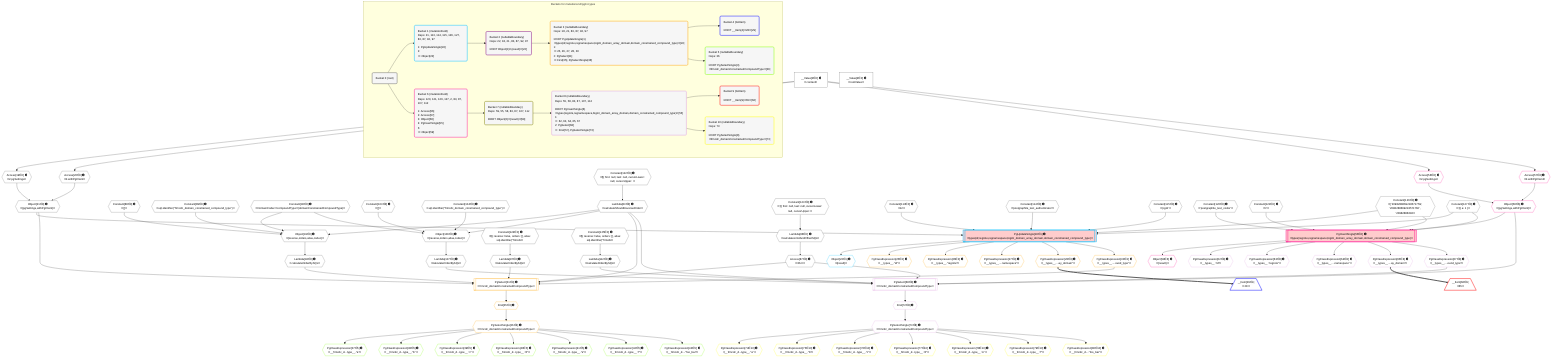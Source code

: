 %%{init: {'themeVariables': { 'fontSize': '12px'}}}%%
graph TD
    classDef path fill:#eee,stroke:#000,color:#000
    classDef plan fill:#fff,stroke-width:1px,color:#000
    classDef itemplan fill:#fff,stroke-width:2px,color:#000
    classDef unbatchedplan fill:#dff,stroke-width:1px,color:#000
    classDef sideeffectplan fill:#fcc,stroke-width:2px,color:#000
    classDef bucket fill:#f6f6f6,color:#000,stroke-width:2px,text-align:left


    %% plan dependencies
    Object91{{"Object[91∈0] ➊<br />ᐸ{reverse,orders,alias,codec}ᐳ"}}:::plan
    Lambda83{{"Lambda[83∈0] ➊<br />ᐸcalculateShouldReverseOrderᐳ"}}:::plan
    Constant88{{"Constant[88∈0] ➊<br />ᐸ[]ᐳ"}}:::plan
    Constant89{{"Constant[89∈0] ➊<br />ᐸsql.identifier(”frmcdc_domain_constrained_compound_type”)ᐳ"}}:::plan
    Constant90{{"Constant[90∈0] ➊<br />ᐸDomainCodecᐸcompoundTypeᐳ(domainConstrainedCompoundType)ᐳ"}}:::plan
    Lambda83 & Constant88 & Constant89 & Constant90 --> Object91
    Object106{{"Object[106∈0] ➊<br />ᐸ{reverse,orders,alias,codec}ᐳ"}}:::plan
    Constant103{{"Constant[103∈0] ➊<br />ᐸ[]ᐳ"}}:::plan
    Constant104{{"Constant[104∈0] ➊<br />ᐸsql.identifier(”frmcdc_domain_constrained_compound_type”)ᐳ"}}:::plan
    Lambda83 & Constant103 & Constant104 & Constant90 --> Object106
    Object21{{"Object[21∈0] ➊<br />ᐸ{pgSettings,withPgClient}ᐳ"}}:::plan
    Access19{{"Access[19∈0] ➊<br />ᐸ2.pgSettingsᐳ"}}:::plan
    Access20{{"Access[20∈0] ➊<br />ᐸ2.withPgClientᐳ"}}:::plan
    Access19 & Access20 --> Object21
    __Value2["__Value[2∈0] ➊<br />ᐸcontextᐳ"]:::plan
    __Value2 --> Access19
    __Value2 --> Access20
    Constant122{{"Constant[122∈0] ➊<br />ᐸ§{ first: null, last: null, cursorLower: null, cursorUpper: ᐳ"}}:::plan
    Constant122 --> Lambda83
    Lambda86{{"Lambda[86∈0] ➊<br />ᐸcalculateLimitAndOffsetSQLᐳ"}}:::plan
    Constant123{{"Constant[123∈0] ➊<br />ᐸ§{ first: null, last: null, cursorLower: null, cursorUpper: ᐳ"}}:::plan
    Constant123 --> Lambda86
    Access87{{"Access[87∈0] ➊<br />ᐸ86.0ᐳ"}}:::plan
    Lambda86 --> Access87
    Lambda92{{"Lambda[92∈0] ➊<br />ᐸcalculateOrderBySQLᐳ"}}:::plan
    Object91 --> Lambda92
    Lambda97{{"Lambda[97∈0] ➊<br />ᐸcalculateOrderBySQLᐳ"}}:::plan
    Constant124{{"Constant[124∈0] ➊<br />ᐸ§{ reverse: false, orders: [], alias: sql.identifier(”frmcdcᐳ"}}:::plan
    Constant124 --> Lambda97
    Lambda107{{"Lambda[107∈0] ➊<br />ᐸcalculateOrderBySQLᐳ"}}:::plan
    Object106 --> Lambda107
    Lambda112{{"Lambda[112∈0] ➊<br />ᐸcalculateOrderBySQLᐳ"}}:::plan
    Constant125{{"Constant[125∈0] ➊<br />ᐸ§{ reverse: false, orders: [], alias: sql.identifier(”frmcdcᐳ"}}:::plan
    Constant125 --> Lambda112
    __Value4["__Value[4∈0] ➊<br />ᐸrootValueᐳ"]:::plan
    Constant113{{"Constant[113∈0] ➊<br />ᐸ12ᐳ"}}:::plan
    Constant114{{"Constant[114∈0] ➊<br />ᐸ'postgraphile_test_authenticator'ᐳ"}}:::plan
    Constant115{{"Constant[115∈0] ➊<br />ᐸ'pg11'ᐳ"}}:::plan
    Constant120{{"Constant[120∈0] ➊<br />ᐸ'postgraphile_test_visitor'ᐳ"}}:::plan
    Constant121{{"Constant[121∈0] ➊<br />ᐸ'c'ᐳ"}}:::plan
    Constant126{{"Constant[126∈0] ➊<br />ᐸ[ '2098288669218571759', '2098288669218571760', '20982886692ᐳ"}}:::plan
    Constant127{{"Constant[127∈0] ➊<br />ᐸ§{ a: 1 }ᐳ"}}:::plan
    PgUpdateSingle18[["PgUpdateSingle[18∈1] ➊<br />ᐸtypes(id;regrole,regnamespace,bigint_domain_array_domain,domain_constrained_compound_type)ᐳ"]]:::sideeffectplan
    Object21 & Constant113 & Constant114 & Constant115 & Constant126 & Constant127 --> PgUpdateSingle18
    Object22{{"Object[22∈1] ➊<br />ᐸ{result}ᐳ"}}:::plan
    PgUpdateSingle18 --> Object22
    PgSelect31[["PgSelect[31∈3] ➊<br />ᐸfrmcdc_domainConstrainedCompoundTypeᐳ"]]:::plan
    PgClassExpression30{{"PgClassExpression[30∈3] ➊<br />ᐸ__types__....ound_type”ᐳ"}}:::plan
    Object21 & PgClassExpression30 & Lambda83 & Access87 & Lambda92 & Lambda97 --> PgSelect31
    PgClassExpression25{{"PgClassExpression[25∈3] ➊<br />ᐸ__types__.”id”ᐳ"}}:::plan
    PgUpdateSingle18 --> PgClassExpression25
    PgClassExpression26{{"PgClassExpression[26∈3] ➊<br />ᐸ__types__.”regrole”ᐳ"}}:::plan
    PgUpdateSingle18 --> PgClassExpression26
    PgClassExpression27{{"PgClassExpression[27∈3] ➊<br />ᐸ__types__....namespace”ᐳ"}}:::plan
    PgUpdateSingle18 --> PgClassExpression27
    PgClassExpression28{{"PgClassExpression[28∈3] ➊<br />ᐸ__types__....ay_domain”ᐳ"}}:::plan
    PgUpdateSingle18 --> PgClassExpression28
    PgUpdateSingle18 --> PgClassExpression30
    First35{{"First[35∈3] ➊"}}:::plan
    PgSelect31 --> First35
    PgSelectSingle36{{"PgSelectSingle[36∈3] ➊<br />ᐸfrmcdc_domainConstrainedCompoundTypeᐳ"}}:::plan
    First35 --> PgSelectSingle36
    __Item29[/"__Item[29∈4]<br />ᐸ28ᐳ"\]:::itemplan
    PgClassExpression28 ==> __Item29
    PgClassExpression37{{"PgClassExpression[37∈5] ➊<br />ᐸ__frmcdc_d...type__.”a”ᐳ"}}:::plan
    PgSelectSingle36 --> PgClassExpression37
    PgClassExpression38{{"PgClassExpression[38∈5] ➊<br />ᐸ__frmcdc_d...type__.”b”ᐳ"}}:::plan
    PgSelectSingle36 --> PgClassExpression38
    PgClassExpression39{{"PgClassExpression[39∈5] ➊<br />ᐸ__frmcdc_d...type__.”c”ᐳ"}}:::plan
    PgSelectSingle36 --> PgClassExpression39
    PgClassExpression40{{"PgClassExpression[40∈5] ➊<br />ᐸ__frmcdc_d...type__.”d”ᐳ"}}:::plan
    PgSelectSingle36 --> PgClassExpression40
    PgClassExpression41{{"PgClassExpression[41∈5] ➊<br />ᐸ__frmcdc_d...type__.”e”ᐳ"}}:::plan
    PgSelectSingle36 --> PgClassExpression41
    PgClassExpression42{{"PgClassExpression[42∈5] ➊<br />ᐸ__frmcdc_d...type__.”f”ᐳ"}}:::plan
    PgSelectSingle36 --> PgClassExpression42
    PgClassExpression43{{"PgClassExpression[43∈5] ➊<br />ᐸ__frmcdc_d....”foo_bar”ᐳ"}}:::plan
    PgSelectSingle36 --> PgClassExpression43
    PgInsertSingle55[["PgInsertSingle[55∈6] ➊<br />ᐸtypes(regrole,regnamespace,bigint_domain_array_domain,domain_constrained_compound_type)ᐳ"]]:::sideeffectplan
    Object58{{"Object[58∈6] ➊<br />ᐸ{pgSettings,withPgClient}ᐳ"}}:::plan
    Object58 & Constant120 & Constant121 & Constant126 & Constant127 --> PgInsertSingle55
    Access56{{"Access[56∈6] ➊<br />ᐸ2.pgSettingsᐳ"}}:::plan
    Access57{{"Access[57∈6] ➊<br />ᐸ2.withPgClientᐳ"}}:::plan
    Access56 & Access57 --> Object58
    __Value2 --> Access56
    __Value2 --> Access57
    Object59{{"Object[59∈6] ➊<br />ᐸ{result}ᐳ"}}:::plan
    PgInsertSingle55 --> Object59
    PgSelect68[["PgSelect[68∈8] ➊<br />ᐸfrmcdc_domainConstrainedCompoundTypeᐳ"]]:::plan
    PgClassExpression67{{"PgClassExpression[67∈8] ➊<br />ᐸ__types__....ound_type”ᐳ"}}:::plan
    Object58 & PgClassExpression67 & Lambda83 & Access87 & Lambda107 & Lambda112 --> PgSelect68
    PgClassExpression62{{"PgClassExpression[62∈8] ➊<br />ᐸ__types__.”id”ᐳ"}}:::plan
    PgInsertSingle55 --> PgClassExpression62
    PgClassExpression63{{"PgClassExpression[63∈8] ➊<br />ᐸ__types__.”regrole”ᐳ"}}:::plan
    PgInsertSingle55 --> PgClassExpression63
    PgClassExpression64{{"PgClassExpression[64∈8] ➊<br />ᐸ__types__....namespace”ᐳ"}}:::plan
    PgInsertSingle55 --> PgClassExpression64
    PgClassExpression65{{"PgClassExpression[65∈8] ➊<br />ᐸ__types__....ay_domain”ᐳ"}}:::plan
    PgInsertSingle55 --> PgClassExpression65
    PgInsertSingle55 --> PgClassExpression67
    First72{{"First[72∈8] ➊"}}:::plan
    PgSelect68 --> First72
    PgSelectSingle73{{"PgSelectSingle[73∈8] ➊<br />ᐸfrmcdc_domainConstrainedCompoundTypeᐳ"}}:::plan
    First72 --> PgSelectSingle73
    __Item66[/"__Item[66∈9]<br />ᐸ65ᐳ"\]:::itemplan
    PgClassExpression65 ==> __Item66
    PgClassExpression74{{"PgClassExpression[74∈10] ➊<br />ᐸ__frmcdc_d...type__.”a”ᐳ"}}:::plan
    PgSelectSingle73 --> PgClassExpression74
    PgClassExpression75{{"PgClassExpression[75∈10] ➊<br />ᐸ__frmcdc_d...type__.”b”ᐳ"}}:::plan
    PgSelectSingle73 --> PgClassExpression75
    PgClassExpression76{{"PgClassExpression[76∈10] ➊<br />ᐸ__frmcdc_d...type__.”c”ᐳ"}}:::plan
    PgSelectSingle73 --> PgClassExpression76
    PgClassExpression77{{"PgClassExpression[77∈10] ➊<br />ᐸ__frmcdc_d...type__.”d”ᐳ"}}:::plan
    PgSelectSingle73 --> PgClassExpression77
    PgClassExpression78{{"PgClassExpression[78∈10] ➊<br />ᐸ__frmcdc_d...type__.”e”ᐳ"}}:::plan
    PgSelectSingle73 --> PgClassExpression78
    PgClassExpression79{{"PgClassExpression[79∈10] ➊<br />ᐸ__frmcdc_d...type__.”f”ᐳ"}}:::plan
    PgSelectSingle73 --> PgClassExpression79
    PgClassExpression80{{"PgClassExpression[80∈10] ➊<br />ᐸ__frmcdc_d....”foo_bar”ᐳ"}}:::plan
    PgSelectSingle73 --> PgClassExpression80

    %% define steps

    subgraph "Buckets for mutations/v4/pg11.types"
    Bucket0("Bucket 0 (root)"):::bucket
    classDef bucket0 stroke:#696969
    class Bucket0,__Value2,__Value4,Access19,Access20,Object21,Lambda83,Lambda86,Access87,Constant88,Constant89,Constant90,Object91,Lambda92,Lambda97,Constant103,Constant104,Object106,Lambda107,Lambda112,Constant113,Constant114,Constant115,Constant120,Constant121,Constant122,Constant123,Constant124,Constant125,Constant126,Constant127 bucket0
    Bucket1("Bucket 1 (mutationField)<br />Deps: 21, 113, 114, 115, 126, 127, 83, 87, 92, 97<br /><br />1: PgUpdateSingle[18]<br />2: <br />ᐳ: Object[22]"):::bucket
    classDef bucket1 stroke:#00bfff
    class Bucket1,PgUpdateSingle18,Object22 bucket1
    Bucket2("Bucket 2 (nullableBoundary)<br />Deps: 22, 18, 21, 83, 87, 92, 97<br /><br />ROOT Object{1}ᐸ{result}ᐳ[22]"):::bucket
    classDef bucket2 stroke:#7f007f
    class Bucket2 bucket2
    Bucket3("Bucket 3 (nullableBoundary)<br />Deps: 18, 21, 83, 87, 92, 97<br /><br />ROOT PgUpdateSingle{1}ᐸtypes(id;regrole,regnamespace,bigint_domain_array_domain,domain_constrained_compound_type)ᐳ[18]<br />1: <br />ᐳ: 25, 26, 27, 28, 30<br />2: PgSelect[31]<br />ᐳ: First[35], PgSelectSingle[36]"):::bucket
    classDef bucket3 stroke:#ffa500
    class Bucket3,PgClassExpression25,PgClassExpression26,PgClassExpression27,PgClassExpression28,PgClassExpression30,PgSelect31,First35,PgSelectSingle36 bucket3
    Bucket4("Bucket 4 (listItem)<br /><br />ROOT __Item{4}ᐸ28ᐳ[29]"):::bucket
    classDef bucket4 stroke:#0000ff
    class Bucket4,__Item29 bucket4
    Bucket5("Bucket 5 (nullableBoundary)<br />Deps: 36<br /><br />ROOT PgSelectSingle{3}ᐸfrmcdc_domainConstrainedCompoundTypeᐳ[36]"):::bucket
    classDef bucket5 stroke:#7fff00
    class Bucket5,PgClassExpression37,PgClassExpression38,PgClassExpression39,PgClassExpression40,PgClassExpression41,PgClassExpression42,PgClassExpression43 bucket5
    Bucket6("Bucket 6 (mutationField)<br />Deps: 120, 121, 126, 127, 2, 83, 87, 107, 112<br /><br />1: Access[56]<br />2: Access[57]<br />3: Object[58]<br />4: PgInsertSingle[55]<br />5: <br />ᐳ: Object[59]"):::bucket
    classDef bucket6 stroke:#ff1493
    class Bucket6,PgInsertSingle55,Access56,Access57,Object58,Object59 bucket6
    Bucket7("Bucket 7 (nullableBoundary)<br />Deps: 59, 55, 58, 83, 87, 107, 112<br /><br />ROOT Object{6}ᐸ{result}ᐳ[59]"):::bucket
    classDef bucket7 stroke:#808000
    class Bucket7 bucket7
    Bucket8("Bucket 8 (nullableBoundary)<br />Deps: 55, 58, 83, 87, 107, 112<br /><br />ROOT PgInsertSingle{6}ᐸtypes(regrole,regnamespace,bigint_domain_array_domain,domain_constrained_compound_type)ᐳ[55]<br />1: <br />ᐳ: 62, 63, 64, 65, 67<br />2: PgSelect[68]<br />ᐳ: First[72], PgSelectSingle[73]"):::bucket
    classDef bucket8 stroke:#dda0dd
    class Bucket8,PgClassExpression62,PgClassExpression63,PgClassExpression64,PgClassExpression65,PgClassExpression67,PgSelect68,First72,PgSelectSingle73 bucket8
    Bucket9("Bucket 9 (listItem)<br /><br />ROOT __Item{9}ᐸ65ᐳ[66]"):::bucket
    classDef bucket9 stroke:#ff0000
    class Bucket9,__Item66 bucket9
    Bucket10("Bucket 10 (nullableBoundary)<br />Deps: 73<br /><br />ROOT PgSelectSingle{8}ᐸfrmcdc_domainConstrainedCompoundTypeᐳ[73]"):::bucket
    classDef bucket10 stroke:#ffff00
    class Bucket10,PgClassExpression74,PgClassExpression75,PgClassExpression76,PgClassExpression77,PgClassExpression78,PgClassExpression79,PgClassExpression80 bucket10
    Bucket0 --> Bucket1 & Bucket6
    Bucket1 --> Bucket2
    Bucket2 --> Bucket3
    Bucket3 --> Bucket4 & Bucket5
    Bucket6 --> Bucket7
    Bucket7 --> Bucket8
    Bucket8 --> Bucket9 & Bucket10
    end